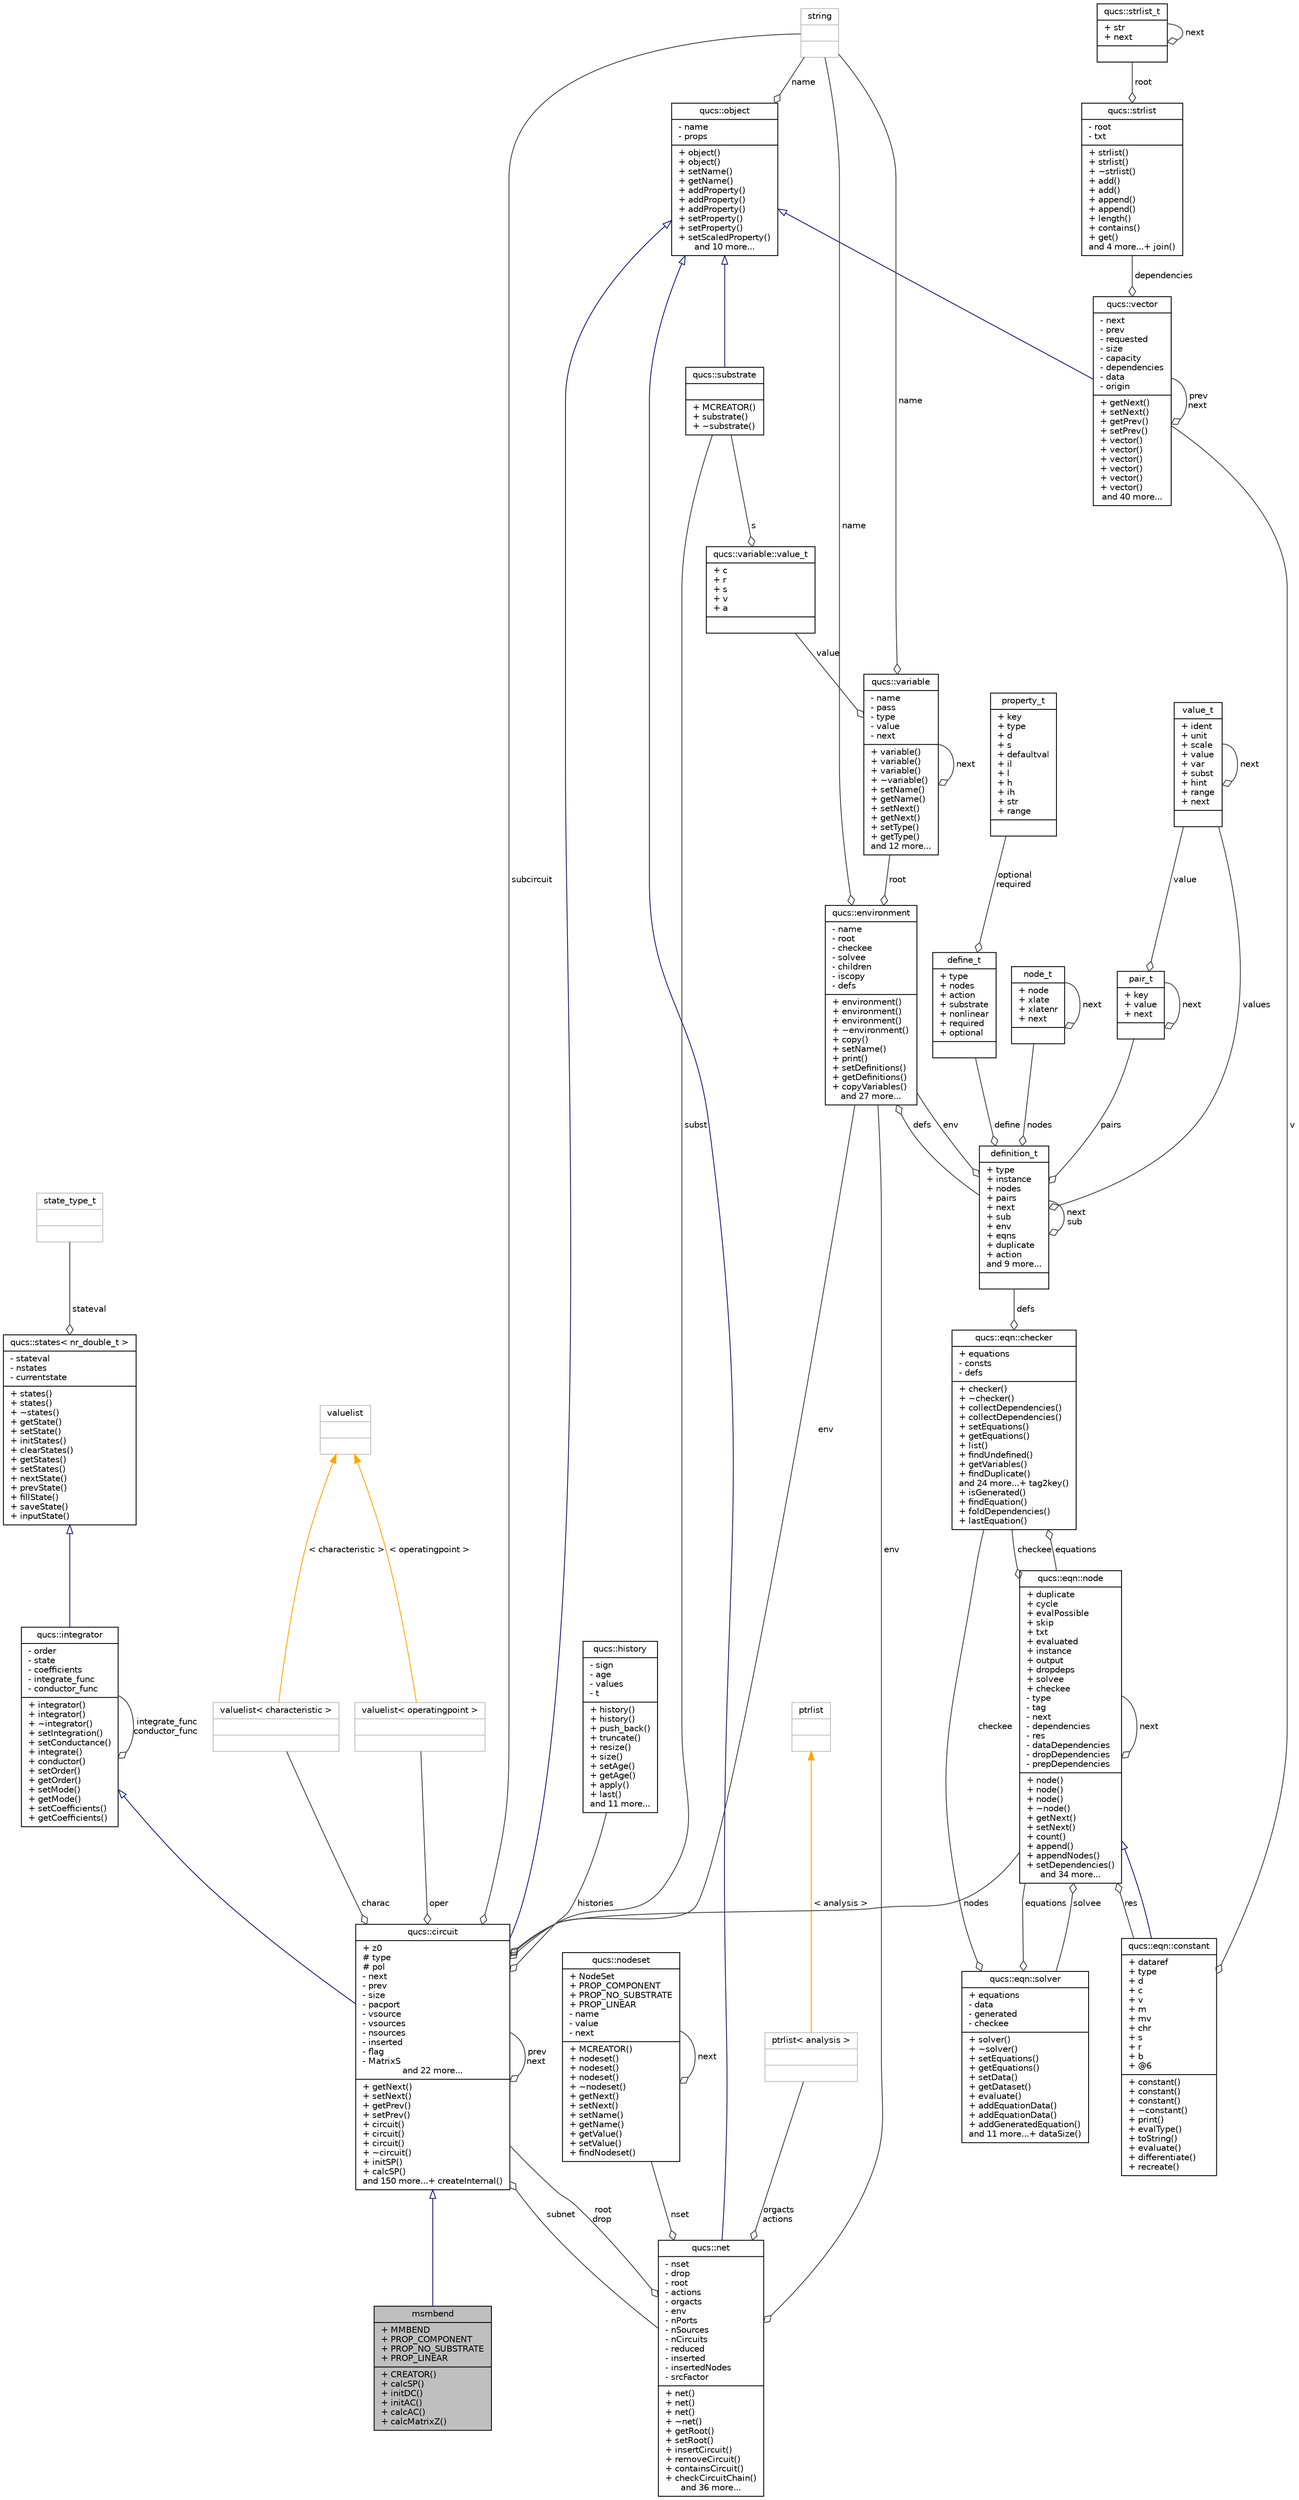 digraph G
{
  edge [fontname="Helvetica",fontsize="10",labelfontname="Helvetica",labelfontsize="10"];
  node [fontname="Helvetica",fontsize="10",shape=record];
  Node1 [label="{msmbend\n|+ MMBEND\l+ PROP_COMPONENT\l+ PROP_NO_SUBSTRATE\l+ PROP_LINEAR\l|+ CREATOR()\l+ calcSP()\l+ initDC()\l+ initAC()\l+ calcAC()\l+ calcMatrixZ()\l}",height=0.2,width=0.4,color="black", fillcolor="grey75", style="filled" fontcolor="black"];
  Node2 -> Node1 [dir="back",color="midnightblue",fontsize="10",style="solid",arrowtail="onormal",fontname="Helvetica"];
  Node2 [label="{qucs::circuit\n|+ z0\l# type\l# pol\l- next\l- prev\l- size\l- pacport\l- vsource\l- vsources\l- nsources\l- inserted\l- flag\l- MatrixS\land 22 more...|+ getNext()\l+ setNext()\l+ getPrev()\l+ setPrev()\l+ circuit()\l+ circuit()\l+ circuit()\l+ ~circuit()\l+ initSP()\l+ calcSP()\land 150 more...+ createInternal()\l}",height=0.2,width=0.4,color="black", fillcolor="white", style="filled",URL="$classqucs_1_1circuit.html",tooltip="base class for qucs circuit elements."];
  Node3 -> Node2 [dir="back",color="midnightblue",fontsize="10",style="solid",arrowtail="onormal",fontname="Helvetica"];
  Node3 [label="{qucs::object\n|- name\l- props\l|+ object()\l+ object()\l+ setName()\l+ getName()\l+ addProperty()\l+ addProperty()\l+ addProperty()\l+ setProperty()\l+ setProperty()\l+ setScaledProperty()\land 10 more...}",height=0.2,width=0.4,color="black", fillcolor="white", style="filled",URL="$classqucs_1_1object.html",tooltip="generic object class."];
  Node4 -> Node3 [color="grey25",fontsize="10",style="solid",label=" name" ,arrowhead="odiamond",fontname="Helvetica"];
  Node4 [label="{string\n||}",height=0.2,width=0.4,color="grey75", fillcolor="white", style="filled"];
  Node5 -> Node2 [dir="back",color="midnightblue",fontsize="10",style="solid",arrowtail="onormal",fontname="Helvetica"];
  Node5 [label="{qucs::integrator\n|- order\l- state\l- coefficients\l- integrate_func\l- conductor_func\l|+ integrator()\l+ integrator()\l+ ~integrator()\l+ setIntegration()\l+ setConductance()\l+ integrate()\l+ conductor()\l+ setOrder()\l+ getOrder()\l+ setMode()\l+ getMode()\l+ setCoefficients()\l+ getCoefficients()\l}",height=0.2,width=0.4,color="black", fillcolor="white", style="filled",URL="$classqucs_1_1integrator.html"];
  Node6 -> Node5 [dir="back",color="midnightblue",fontsize="10",style="solid",arrowtail="onormal",fontname="Helvetica"];
  Node6 [label="{qucs::states\< nr_double_t \>\n|- stateval\l- nstates\l- currentstate\l|+ states()\l+ states()\l+ ~states()\l+ getState()\l+ setState()\l+ initStates()\l+ clearStates()\l+ getStates()\l+ setStates()\l+ nextState()\l+ prevState()\l+ fillState()\l+ saveState()\l+ inputState()\l}",height=0.2,width=0.4,color="black", fillcolor="white", style="filled",URL="$classqucs_1_1states.html",tooltip="template class for storing state variables."];
  Node7 -> Node6 [color="grey25",fontsize="10",style="solid",label=" stateval" ,arrowhead="odiamond",fontname="Helvetica"];
  Node7 [label="{state_type_t\n||}",height=0.2,width=0.4,color="grey75", fillcolor="white", style="filled"];
  Node5 -> Node5 [color="grey25",fontsize="10",style="solid",label=" integrate_func\nconductor_func" ,arrowhead="odiamond",fontname="Helvetica"];
  Node2 -> Node2 [color="grey25",fontsize="10",style="solid",label=" prev\nnext" ,arrowhead="odiamond",fontname="Helvetica"];
  Node8 -> Node2 [color="grey25",fontsize="10",style="solid",label=" subnet" ,arrowhead="odiamond",fontname="Helvetica"];
  Node8 [label="{qucs::net\n|- nset\l- drop\l- root\l- actions\l- orgacts\l- env\l- nPorts\l- nSources\l- nCircuits\l- reduced\l- inserted\l- insertedNodes\l- srcFactor\l|+ net()\l+ net()\l+ net()\l+ ~net()\l+ getRoot()\l+ setRoot()\l+ insertCircuit()\l+ removeCircuit()\l+ containsCircuit()\l+ checkCircuitChain()\land 36 more...}",height=0.2,width=0.4,color="black", fillcolor="white", style="filled",URL="$classqucs_1_1net.html"];
  Node3 -> Node8 [dir="back",color="midnightblue",fontsize="10",style="solid",arrowtail="onormal",fontname="Helvetica"];
  Node2 -> Node8 [color="grey25",fontsize="10",style="solid",label=" root\ndrop" ,arrowhead="odiamond",fontname="Helvetica"];
  Node9 -> Node8 [color="grey25",fontsize="10",style="solid",label=" env" ,arrowhead="odiamond",fontname="Helvetica"];
  Node9 [label="{qucs::environment\n|- name\l- root\l- checkee\l- solvee\l- children\l- iscopy\l- defs\l|+ environment()\l+ environment()\l+ environment()\l+ ~environment()\l+ copy()\l+ setName()\l+ print()\l+ setDefinitions()\l+ getDefinitions()\l+ copyVariables()\land 27 more...}",height=0.2,width=0.4,color="black", fillcolor="white", style="filled",URL="$classqucs_1_1environment.html",tooltip="Houses the settings for netlist evaluation."];
  Node10 -> Node9 [color="grey25",fontsize="10",style="solid",label=" defs" ,arrowhead="odiamond",fontname="Helvetica"];
  Node10 [label="{definition_t\n|+ type\l+ instance\l+ nodes\l+ pairs\l+ next\l+ sub\l+ env\l+ eqns\l+ duplicate\l+ action\land 9 more...|}",height=0.2,width=0.4,color="black", fillcolor="white", style="filled",URL="$structdefinition__t.html"];
  Node9 -> Node10 [color="grey25",fontsize="10",style="solid",label=" env" ,arrowhead="odiamond",fontname="Helvetica"];
  Node11 -> Node10 [color="grey25",fontsize="10",style="solid",label=" nodes" ,arrowhead="odiamond",fontname="Helvetica"];
  Node11 [label="{node_t\n|+ node\l+ xlate\l+ xlatenr\l+ next\l|}",height=0.2,width=0.4,color="black", fillcolor="white", style="filled",URL="$structnode__t.html"];
  Node11 -> Node11 [color="grey25",fontsize="10",style="solid",label=" next" ,arrowhead="odiamond",fontname="Helvetica"];
  Node10 -> Node10 [color="grey25",fontsize="10",style="solid",label=" next\nsub" ,arrowhead="odiamond",fontname="Helvetica"];
  Node12 -> Node10 [color="grey25",fontsize="10",style="solid",label=" values" ,arrowhead="odiamond",fontname="Helvetica"];
  Node12 [label="{value_t\n|+ ident\l+ unit\l+ scale\l+ value\l+ var\l+ subst\l+ hint\l+ range\l+ next\l|}",height=0.2,width=0.4,color="black", fillcolor="white", style="filled",URL="$structvalue__t.html"];
  Node12 -> Node12 [color="grey25",fontsize="10",style="solid",label=" next" ,arrowhead="odiamond",fontname="Helvetica"];
  Node13 -> Node10 [color="grey25",fontsize="10",style="solid",label=" pairs" ,arrowhead="odiamond",fontname="Helvetica"];
  Node13 [label="{pair_t\n|+ key\l+ value\l+ next\l|}",height=0.2,width=0.4,color="black", fillcolor="white", style="filled",URL="$structpair__t.html"];
  Node12 -> Node13 [color="grey25",fontsize="10",style="solid",label=" value" ,arrowhead="odiamond",fontname="Helvetica"];
  Node13 -> Node13 [color="grey25",fontsize="10",style="solid",label=" next" ,arrowhead="odiamond",fontname="Helvetica"];
  Node14 -> Node10 [color="grey25",fontsize="10",style="solid",label=" define" ,arrowhead="odiamond",fontname="Helvetica"];
  Node14 [label="{define_t\n|+ type\l+ nodes\l+ action\l+ substrate\l+ nonlinear\l+ required\l+ optional\l|}",height=0.2,width=0.4,color="black", fillcolor="white", style="filled",URL="$structdefine__t.html"];
  Node15 -> Node14 [color="grey25",fontsize="10",style="solid",label=" optional\nrequired" ,arrowhead="odiamond",fontname="Helvetica"];
  Node15 [label="{property_t\n|+ key\l+ type\l+ d\l+ s\l+ defaultval\l+ il\l+ l\l+ h\l+ ih\l+ str\l+ range\l|}",height=0.2,width=0.4,color="black", fillcolor="white", style="filled",URL="$structproperty__t.html"];
  Node4 -> Node9 [color="grey25",fontsize="10",style="solid",label=" name" ,arrowhead="odiamond",fontname="Helvetica"];
  Node16 -> Node9 [color="grey25",fontsize="10",style="solid",label=" root" ,arrowhead="odiamond",fontname="Helvetica"];
  Node16 [label="{qucs::variable\n|- name\l- pass\l- type\l- value\l- next\l|+ variable()\l+ variable()\l+ variable()\l+ ~variable()\l+ setName()\l+ getName()\l+ setNext()\l+ getNext()\l+ setType()\l+ getType()\land 12 more...}",height=0.2,width=0.4,color="black", fillcolor="white", style="filled",URL="$classqucs_1_1variable.html"];
  Node4 -> Node16 [color="grey25",fontsize="10",style="solid",label=" name" ,arrowhead="odiamond",fontname="Helvetica"];
  Node17 -> Node16 [color="grey25",fontsize="10",style="solid",label=" value" ,arrowhead="odiamond",fontname="Helvetica"];
  Node17 [label="{qucs::variable::value_t\n|+ c\l+ r\l+ s\l+ v\l+ a\l|}",height=0.2,width=0.4,color="black", fillcolor="white", style="filled",URL="$unionqucs_1_1variable_1_1value__t.html"];
  Node18 -> Node17 [color="grey25",fontsize="10",style="solid",label=" s" ,arrowhead="odiamond",fontname="Helvetica"];
  Node18 [label="{qucs::substrate\n||+ MCREATOR()\l+ substrate()\l+ ~substrate()\l}",height=0.2,width=0.4,color="black", fillcolor="white", style="filled",URL="$classqucs_1_1substrate.html"];
  Node3 -> Node18 [dir="back",color="midnightblue",fontsize="10",style="solid",arrowtail="onormal",fontname="Helvetica"];
  Node16 -> Node16 [color="grey25",fontsize="10",style="solid",label=" next" ,arrowhead="odiamond",fontname="Helvetica"];
  Node19 -> Node8 [color="grey25",fontsize="10",style="solid",label=" orgacts\nactions" ,arrowhead="odiamond",fontname="Helvetica"];
  Node19 [label="{ptrlist\< analysis \>\n||}",height=0.2,width=0.4,color="grey75", fillcolor="white", style="filled"];
  Node20 -> Node19 [dir="back",color="orange",fontsize="10",style="solid",label=" \< analysis \>" ,fontname="Helvetica"];
  Node20 [label="{ptrlist\n||}",height=0.2,width=0.4,color="grey75", fillcolor="white", style="filled"];
  Node21 -> Node8 [color="grey25",fontsize="10",style="solid",label=" nset" ,arrowhead="odiamond",fontname="Helvetica"];
  Node21 [label="{qucs::nodeset\n|+ NodeSet\l+ PROP_COMPONENT\l+ PROP_NO_SUBSTRATE\l+ PROP_LINEAR\l- name\l- value\l- next\l|+ MCREATOR()\l+ nodeset()\l+ nodeset()\l+ nodeset()\l+ ~nodeset()\l+ getNext()\l+ setNext()\l+ setName()\l+ getName()\l+ getValue()\l+ setValue()\l+ findNodeset()\l}",height=0.2,width=0.4,color="black", fillcolor="white", style="filled",URL="$structqucs_1_1nodeset.html"];
  Node21 -> Node21 [color="grey25",fontsize="10",style="solid",label=" next" ,arrowhead="odiamond",fontname="Helvetica"];
  Node22 -> Node2 [color="grey25",fontsize="10",style="solid",label=" histories" ,arrowhead="odiamond",fontname="Helvetica"];
  Node22 [label="{qucs::history\n|- sign\l- age\l- values\l- t\l|+ history()\l+ history()\l+ push_back()\l+ truncate()\l+ resize()\l+ size()\l+ setAge()\l+ getAge()\l+ apply()\l+ last()\land 11 more...}",height=0.2,width=0.4,color="black", fillcolor="white", style="filled",URL="$classqucs_1_1history.html"];
  Node18 -> Node2 [color="grey25",fontsize="10",style="solid",label=" subst" ,arrowhead="odiamond",fontname="Helvetica"];
  Node9 -> Node2 [color="grey25",fontsize="10",style="solid",label=" env" ,arrowhead="odiamond",fontname="Helvetica"];
  Node23 -> Node2 [color="grey25",fontsize="10",style="solid",label=" nodes" ,arrowhead="odiamond",fontname="Helvetica"];
  Node23 [label="{qucs::eqn::node\n|+ duplicate\l+ cycle\l+ evalPossible\l+ skip\l+ txt\l+ evaluated\l+ instance\l+ output\l+ dropdeps\l+ solvee\l+ checkee\l- type\l- tag\l- next\l- dependencies\l- res\l- dataDependencies\l- dropDependencies\l- prepDependencies\l|+ node()\l+ node()\l+ node()\l+ ~node()\l+ getNext()\l+ setNext()\l+ count()\l+ append()\l+ appendNodes()\l+ setDependencies()\land 34 more...}",height=0.2,width=0.4,color="black", fillcolor="white", style="filled",URL="$classqucs_1_1eqn_1_1node.html"];
  Node24 -> Node23 [color="grey25",fontsize="10",style="solid",label=" checkee" ,arrowhead="odiamond",fontname="Helvetica"];
  Node24 [label="{qucs::eqn::checker\n|+ equations\l- consts\l- defs\l|+ checker()\l+ ~checker()\l+ collectDependencies()\l+ collectDependencies()\l+ setEquations()\l+ getEquations()\l+ list()\l+ findUndefined()\l+ getVariables()\l+ findDuplicate()\land 24 more...+ tag2key()\l+ isGenerated()\l+ findEquation()\l+ foldDependencies()\l+ lastEquation()\l}",height=0.2,width=0.4,color="black", fillcolor="white", style="filled",URL="$classqucs_1_1eqn_1_1checker.html"];
  Node10 -> Node24 [color="grey25",fontsize="10",style="solid",label=" defs" ,arrowhead="odiamond",fontname="Helvetica"];
  Node23 -> Node24 [color="grey25",fontsize="10",style="solid",label=" equations" ,arrowhead="odiamond",fontname="Helvetica"];
  Node23 -> Node23 [color="grey25",fontsize="10",style="solid",label=" next" ,arrowhead="odiamond",fontname="Helvetica"];
  Node25 -> Node23 [color="grey25",fontsize="10",style="solid",label=" res" ,arrowhead="odiamond",fontname="Helvetica"];
  Node25 [label="{qucs::eqn::constant\n|+ dataref\l+ type\l+ d\l+ c\l+ v\l+ m\l+ mv\l+ chr\l+ s\l+ r\l+ b\l+ @6\l|+ constant()\l+ constant()\l+ constant()\l+ ~constant()\l+ print()\l+ evalType()\l+ toString()\l+ evaluate()\l+ differentiate()\l+ recreate()\l}",height=0.2,width=0.4,color="black", fillcolor="white", style="filled",URL="$classqucs_1_1eqn_1_1constant.html"];
  Node23 -> Node25 [dir="back",color="midnightblue",fontsize="10",style="solid",arrowtail="onormal",fontname="Helvetica"];
  Node26 -> Node25 [color="grey25",fontsize="10",style="solid",label=" v" ,arrowhead="odiamond",fontname="Helvetica"];
  Node26 [label="{qucs::vector\n|- next\l- prev\l- requested\l- size\l- capacity\l- dependencies\l- data\l- origin\l|+ getNext()\l+ setNext()\l+ getPrev()\l+ setPrev()\l+ vector()\l+ vector()\l+ vector()\l+ vector()\l+ vector()\l+ vector()\land 40 more...}",height=0.2,width=0.4,color="black", fillcolor="white", style="filled",URL="$classqucs_1_1vector.html"];
  Node3 -> Node26 [dir="back",color="midnightblue",fontsize="10",style="solid",arrowtail="onormal",fontname="Helvetica"];
  Node27 -> Node26 [color="grey25",fontsize="10",style="solid",label=" dependencies" ,arrowhead="odiamond",fontname="Helvetica"];
  Node27 [label="{qucs::strlist\n|- root\l- txt\l|+ strlist()\l+ strlist()\l+ ~strlist()\l+ add()\l+ add()\l+ append()\l+ append()\l+ length()\l+ contains()\l+ get()\land 4 more...+ join()\l}",height=0.2,width=0.4,color="black", fillcolor="white", style="filled",URL="$classqucs_1_1strlist.html"];
  Node28 -> Node27 [color="grey25",fontsize="10",style="solid",label=" root" ,arrowhead="odiamond",fontname="Helvetica"];
  Node28 [label="{qucs::strlist_t\n|+ str\l+ next\l|}",height=0.2,width=0.4,color="black", fillcolor="white", style="filled",URL="$structqucs_1_1strlist__t.html"];
  Node28 -> Node28 [color="grey25",fontsize="10",style="solid",label=" next" ,arrowhead="odiamond",fontname="Helvetica"];
  Node26 -> Node26 [color="grey25",fontsize="10",style="solid",label=" prev\nnext" ,arrowhead="odiamond",fontname="Helvetica"];
  Node29 -> Node23 [color="grey25",fontsize="10",style="solid",label=" solvee" ,arrowhead="odiamond",fontname="Helvetica"];
  Node29 [label="{qucs::eqn::solver\n|+ equations\l- data\l- generated\l- checkee\l|+ solver()\l+ ~solver()\l+ setEquations()\l+ getEquations()\l+ setData()\l+ getDataset()\l+ evaluate()\l+ addEquationData()\l+ addEquationData()\l+ addGeneratedEquation()\land 11 more...+ dataSize()\l}",height=0.2,width=0.4,color="black", fillcolor="white", style="filled",URL="$classqucs_1_1eqn_1_1solver.html"];
  Node24 -> Node29 [color="grey25",fontsize="10",style="solid",label=" checkee" ,arrowhead="odiamond",fontname="Helvetica"];
  Node23 -> Node29 [color="grey25",fontsize="10",style="solid",label=" equations" ,arrowhead="odiamond",fontname="Helvetica"];
  Node4 -> Node2 [color="grey25",fontsize="10",style="solid",label=" subcircuit" ,arrowhead="odiamond",fontname="Helvetica"];
  Node30 -> Node2 [color="grey25",fontsize="10",style="solid",label=" charac" ,arrowhead="odiamond",fontname="Helvetica"];
  Node30 [label="{valuelist\< characteristic \>\n||}",height=0.2,width=0.4,color="grey75", fillcolor="white", style="filled"];
  Node31 -> Node30 [dir="back",color="orange",fontsize="10",style="solid",label=" \< characteristic \>" ,fontname="Helvetica"];
  Node31 [label="{valuelist\n||}",height=0.2,width=0.4,color="grey75", fillcolor="white", style="filled"];
  Node32 -> Node2 [color="grey25",fontsize="10",style="solid",label=" oper" ,arrowhead="odiamond",fontname="Helvetica"];
  Node32 [label="{valuelist\< operatingpoint \>\n||}",height=0.2,width=0.4,color="grey75", fillcolor="white", style="filled"];
  Node31 -> Node32 [dir="back",color="orange",fontsize="10",style="solid",label=" \< operatingpoint \>" ,fontname="Helvetica"];
}

